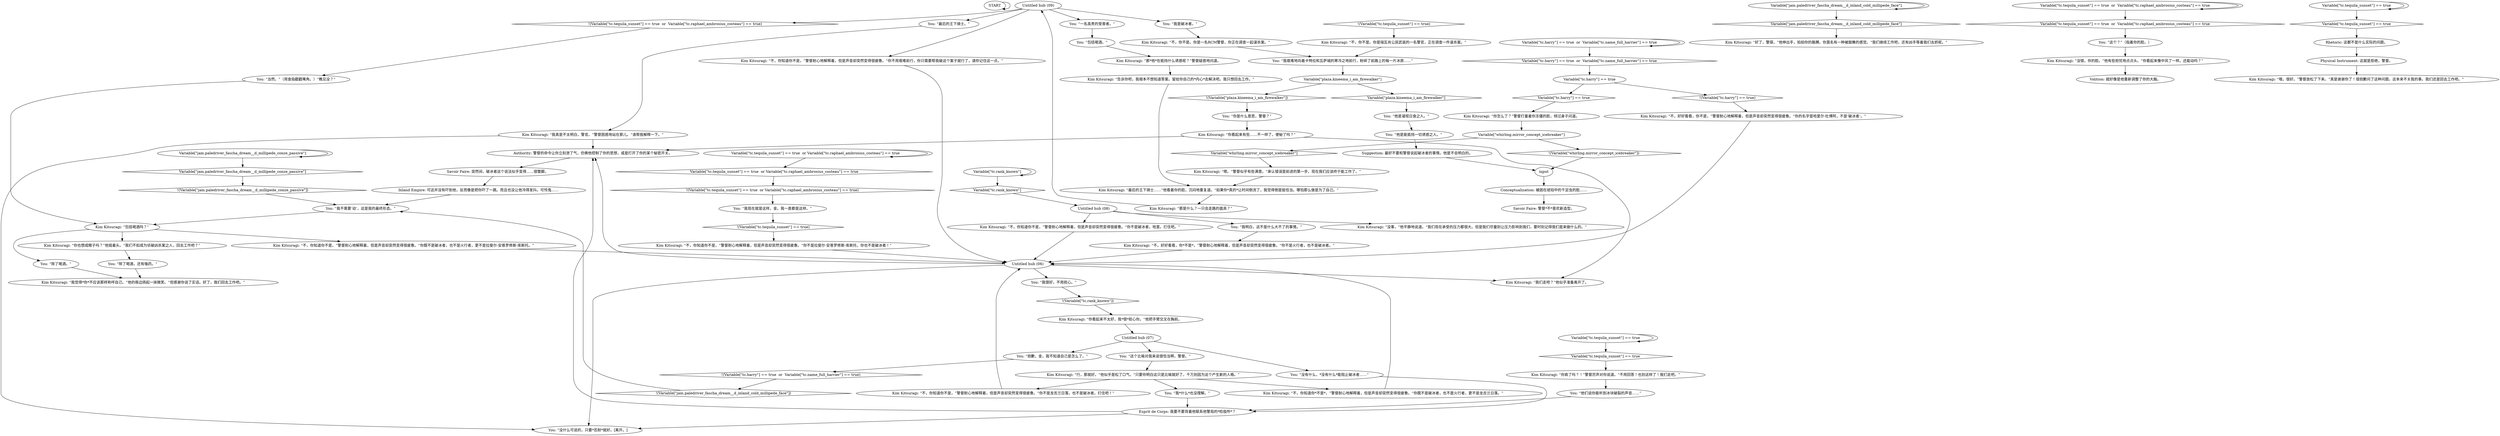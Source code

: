 # KIM SWITCH / PORTRAIT REACTION
# The conversation you and Kim are gonna have the first time he sees you with your new and powerful visage, Icebreaker.
# ==================================================
digraph G {
	  0 [label="START"];
	  1 [label="input"];
	  2 [label="Untitled hub (06)"];
	  3 [label="Untitled hub (07)"];
	  4 [label="Esprit de Corps: 我要不要背着他联系他警局的*检疫所*？"];
	  5 [label="Kim Kitsuragi: “你疯了吗？！”警督厉声对你说道。“不用回答！也别这样了！我们走吧。”"];
	  6 [label="Kim Kitsuragi: “不，你知道你不是，”警督耐心地解释着，但是声音却突然变得很疲惫。“你不是龙舌兰日落，也不是破冰者。打住吧！”"];
	  7 [label="You: “我明白，这不是什么大不了的事情。”"];
	  8 [label="You: “我不需要‘动’，这是我的最终形态。”"];
	  9 [label="Kim Kitsuragi: “好了，警探，”他伸出手，拍拍你的胳膊。你莫名有一种被鼓舞的感觉。“我们继续工作吧，还有凶手等着我们去抓呢。”"];
	  10 [label="Inland Empire: 可这并没有吓到他，反而像是把你吓了一跳。而且也没让他冷得发抖。可怜鬼……"];
	  11 [label="Volition: 就好像是他重新调整了你的大脑。"];
	  12 [label="Physical Instrument: 这就是拒绝，警督。"];
	  13 [label="Savoir Faire: 警督*不*喜欢新造型。"];
	  14 [label="Variable[\"jam.paledriver_fascha_dream__d_inland_cold_millipede_face\"]"];
	  15 [label="Variable[\"jam.paledriver_fascha_dream__d_inland_cold_millipede_face\"]", shape=diamond];
	  16 [label="!(Variable[\"jam.paledriver_fascha_dream__d_inland_cold_millipede_face\"])", shape=diamond];
	  17 [label="Kim Kitsuragi: “不，你知道你不是，”警督耐心地解释着，但是声音却突然变得很疲惫。“你不用艰难前行，你只需要帮我破这个案子就行了，请你记住这一点。”"];
	  18 [label="You: “他是能抵挡一切诱惑之人。”"];
	  19 [label="Kim Kitsuragi: “你也想成瞎子吗？”他摇着头。“我们不如成为侦破凶杀案之人，回去工作吧？”"];
	  20 [label="You: “除了喝酒，还有嗑药。”"];
	  21 [label="Rhetoric: 这都不是什么实际的问题。"];
	  22 [label="Kim Kitsuragi: “不，你知道你*不是*，”警督耐心地解释着，但是声音却突然变得很疲惫。“你既不是破冰者，也不是火行者，更不是龙舌兰日落。”"];
	  23 [label="You: “他们说你能听到冰块破裂的声音……”"];
	  24 [label="Authority: 警督的命令让你立刻泄了气，仿佛他控制了你的思想，或是打开了你的某个秘密开关。"];
	  25 [label="You: “我现在就是这样，金。我一直都是这样。”"];
	  26 [label="Kim Kitsuragi: “不，好好看看，你*不是*，”警督耐心地解释着，但是声音却突然变得很疲惫。“你不是火行者，也不是破冰者。”"];
	  27 [label="Kim Kitsuragi: “哦，很好。”警督放松了下来。“真是谢谢你了！很抱歉问了这种问题。这本来不关我的事。我们还是回去工作吧。”"];
	  28 [label="Untitled hub (08)"];
	  29 [label="Kim Kitsuragi: “不，你不是。你是一名RCM警督，你正在调查一起谋杀案。”"];
	  30 [label="Variable[\"tc.rank_known\"]"];
	  31 [label="Variable[\"tc.rank_known\"]", shape=diamond];
	  32 [label="!(Variable[\"tc.rank_known\"])", shape=diamond];
	  33 [label="Kim Kitsuragi: “你看起来不太好，我*很*担心你。”他把手臂交叉在胸前。"];
	  34 [label="Kim Kitsuragi: “不，你不是。你是瑞瓦肖公民武装的一名警官，正在调查一件谋杀案。”"];
	  35 [label="Kim Kitsuragi: “不，你知道你不是，”警督耐心地解释着，但是声音却突然变得很疲惫。“你既不是破冰者，也不是火行者，更不是拉斐尔·安普罗修斯·库斯托。”"];
	  36 [label="You: “包括喝酒。”"];
	  37 [label="Kim Kitsuragi: “我觉得*你*不应该那样称呼自己。”他的唇边扬起一抹微笑。“但感谢你说了实话。好了，我们回去工作吧。”"];
	  38 [label="Kim Kitsuragi: “那*他*在抵挡什么诱惑呢？”警督疑惑地问道。"];
	  39 [label="Kim Kitsuragi: “嗯。”警督似乎有些满意。“承认错误是前进的第一步。现在我们应该终于能工作了。”"];
	  40 [label="Suggestion: 最好不要和警督说起破冰者的事情。他是不会明白的。"];
	  41 [label="Kim Kitsuragi: “包括喝酒吗？”"];
	  42 [label="Kim Kitsuragi: “我真是不太明白，警官。”警督困惑地站在那儿。“请帮我解释一下。”"];
	  43 [label="Kim Kitsuragi: “最后的王下骑士……”他看着你的脸，沉闷地重复道。“如果你*真的*让时间倒流了，我觉得倒是挺恰当。哪怕那么做是为了自己。”"];
	  44 [label="Kim Kitsuragi: “我们走吧？”他似乎准备离开了。"];
	  45 [label="You: “这个？”（指着你的脸。）"];
	  46 [label="Variable[\"tc.tequila_sunset\"] == true"];
	  47 [label="Variable[\"tc.tequila_sunset\"] == true", shape=diamond];
	  48 [label="!(Variable[\"tc.tequila_sunset\"] == true)", shape=diamond];
	  49 [label="Kim Kitsuragi: “那是什么？一只会走路的面具？”"];
	  50 [label="Variable[\"jam.paledriver_fascha_dream__d_millipede_conze_passive\"]"];
	  51 [label="Variable[\"jam.paledriver_fascha_dream__d_millipede_conze_passive\"]", shape=diamond];
	  52 [label="!(Variable[\"jam.paledriver_fascha_dream__d_millipede_conze_passive\"])", shape=diamond];
	  53 [label="Conceptualization: 被困在琥珀中的千足虫的脸……"];
	  54 [label="Kim Kitsuragi: “你怎么了？”警督打量着你冻僵的脸，倾过身子问道。"];
	  55 [label="Kim Kitsuragi: “不，你知道你不是，”警督耐心地解释着，但是声音却突然变得很疲惫。“你不是破冰者，哈里。打住吧。”"];
	  56 [label="You: “当然。”（用食指戳戳嘴角。）“瞧见没？”"];
	  57 [label="Variable[\"tc.harry\"] == true  or  Variable[\"tc.name_full_harrier\"] == true"];
	  58 [label="Variable[\"tc.harry\"] == true  or  Variable[\"tc.name_full_harrier\"] == true", shape=diamond];
	  59 [label="!(Variable[\"tc.harry\"] == true  or  Variable[\"tc.name_full_harrier\"] == true)", shape=diamond];
	  60 [label="Kim Kitsuragi: “没事，”他平静地说道。“我们现在承受的压力都很大。但是我们尽量别让压力影响到我们，要时刻记得我们是来做什么的。”"];
	  61 [label="You: “我很好，不用担心。”"];
	  62 [label="You: “你是什么意思，警督？”"];
	  63 [label="Variable[\"tc.tequila_sunset\"] == true  or  Variable[\"tc.raphael_ambrosius_costeau\"] == true"];
	  64 [label="Variable[\"tc.tequila_sunset\"] == true  or  Variable[\"tc.raphael_ambrosius_costeau\"] == true", shape=diamond];
	  65 [label="!(Variable[\"tc.tequila_sunset\"] == true  or  Variable[\"tc.raphael_ambrosius_costeau\"] == true)", shape=diamond];
	  66 [label="You: “他是凝视日食之人。”"];
	  67 [label="Variable[\"tc.tequila_sunset\"] == true  or Variable[\"tc.raphael_ambrosius_costeau\"] == true"];
	  68 [label="Variable[\"tc.tequila_sunset\"] == true  or Variable[\"tc.raphael_ambrosius_costeau\"] == true", shape=diamond];
	  69 [label="!(Variable[\"tc.tequila_sunset\"] == true  or Variable[\"tc.raphael_ambrosius_costeau\"] == true)", shape=diamond];
	  70 [label="Variable[\"tc.tequila_sunset\"] == true"];
	  71 [label="Variable[\"tc.tequila_sunset\"] == true", shape=diamond];
	  72 [label="!(Variable[\"tc.tequila_sunset\"] == true)", shape=diamond];
	  73 [label="You: “没什么可说的，只要*忍耐*就好。[离开。]"];
	  74 [label="You: “最后的王下骑士。”"];
	  75 [label="You: “我是破冰者。”"];
	  76 [label="Kim Kitsuragi: “不，好好看看，你不是，”警督耐心地解释着，但是声音却突然变得很疲惫。“你的名字是哈里尔·杜博阿，不是‘破冰者’。”"];
	  77 [label="Kim Kitsuragi: “不，你知道你不是，”警督耐心地解释着，但是声音却突然变得很疲惫。“你不是拉斐尔·安普罗修斯·库斯托，你也不是破冰者！”"];
	  78 [label="Kim Kitsuragi: “行，那就好。”他似乎是松了口气。“只要你明白这只是比喻就好了，千万别因为这个产生新的人格。”"];
	  79 [label="Kim Kitsuragi: “你看起来有些……不一样了。便秘了吗？”"];
	  80 [label="You: “我艰难地向着卡特拉和瓦萨城的寒冷之地前行，粉碎了前路上的每一片冰原……”"];
	  81 [label="You: “没有什么，*没有什么*能阻止破冰者……”"];
	  82 [label="Savoir Faire: 突然间，破冰者这个说法似乎变得……很蹩脚。"];
	  83 [label="You: “这个比喻对我来说很恰当啊，警督。”"];
	  84 [label="Variable[\"whirling.mirror_concept_icebreaker\"]"];
	  85 [label="Variable[\"whirling.mirror_concept_icebreaker\"]", shape=diamond];
	  86 [label="!(Variable[\"whirling.mirror_concept_icebreaker\"])", shape=diamond];
	  87 [label="You: “一名高贵的受害者。”"];
	  88 [label="You: “除了喝酒。”"];
	  89 [label="Variable[\"plaza.kineema_i_am_firewalker\"]"];
	  90 [label="Variable[\"plaza.kineema_i_am_firewalker\"]", shape=diamond];
	  91 [label="!(Variable[\"plaza.kineema_i_am_firewalker\"])", shape=diamond];
	  92 [label="Variable[\"tc.harry\"] == true"];
	  93 [label="Variable[\"tc.harry\"] == true", shape=diamond];
	  94 [label="!(Variable[\"tc.harry\"] == true)", shape=diamond];
	  95 [label="You: “抱歉，金，我不知道自己是怎么了。”"];
	  96 [label="You: “我*什么*也没理解。”"];
	  97 [label="Kim Kitsuragi: “没错，你的脸。”他有些担忧地点点头。“你看起来像中风了一样。还能动吗？”"];
	  98 [label="Untitled hub (09)"];
	  99 [label="Kim Kitsuragi: “告诉你吧，我根本不想知道答案。留给你自己的*内心*去解决吧。我只想回去工作。”"];
	  0 -> 0
	  1 -> 53
	  2 -> 24
	  2 -> 73
	  2 -> 44
	  2 -> 61
	  3 -> 81
	  3 -> 83
	  3 -> 95
	  4 -> 24
	  4 -> 73
	  5 -> 23
	  6 -> 2
	  7 -> 26
	  8 -> 41
	  10 -> 8
	  12 -> 27
	  14 -> 14
	  14 -> 15
	  15 -> 9
	  16 -> 8
	  17 -> 2
	  18 -> 40
	  19 -> 20
	  20 -> 37
	  21 -> 12
	  22 -> 2
	  23 -> 4
	  24 -> 82
	  25 -> 48
	  26 -> 2
	  28 -> 7
	  28 -> 60
	  28 -> 55
	  29 -> 80
	  30 -> 30
	  30 -> 31
	  31 -> 28
	  32 -> 33
	  33 -> 3
	  34 -> 80
	  35 -> 2
	  36 -> 38
	  38 -> 99
	  39 -> 43
	  40 -> 1
	  41 -> 88
	  41 -> 19
	  41 -> 35
	  42 -> 24
	  42 -> 73
	  43 -> 49
	  45 -> 97
	  46 -> 46
	  46 -> 47
	  47 -> 5
	  48 -> 77
	  49 -> 98
	  50 -> 50
	  50 -> 51
	  51 -> 52
	  52 -> 8
	  53 -> 13
	  54 -> 84
	  55 -> 2
	  56 -> 41
	  57 -> 57
	  57 -> 58
	  58 -> 92
	  59 -> 16
	  61 -> 32
	  62 -> 79
	  63 -> 64
	  63 -> 63
	  64 -> 45
	  65 -> 56
	  66 -> 18
	  67 -> 67
	  67 -> 68
	  68 -> 69
	  69 -> 25
	  70 -> 70
	  70 -> 71
	  71 -> 21
	  72 -> 34
	  74 -> 42
	  75 -> 29
	  76 -> 2
	  77 -> 2
	  78 -> 96
	  78 -> 22
	  78 -> 6
	  79 -> 24
	  79 -> 44
	  80 -> 89
	  81 -> 4
	  82 -> 10
	  83 -> 78
	  84 -> 85
	  84 -> 86
	  85 -> 39
	  86 -> 1
	  87 -> 36
	  88 -> 37
	  89 -> 90
	  89 -> 91
	  90 -> 66
	  91 -> 62
	  92 -> 93
	  92 -> 94
	  93 -> 54
	  94 -> 76
	  95 -> 59
	  96 -> 4
	  97 -> 11
	  98 -> 65
	  98 -> 74
	  98 -> 75
	  98 -> 17
	  98 -> 87
	  99 -> 43
}

